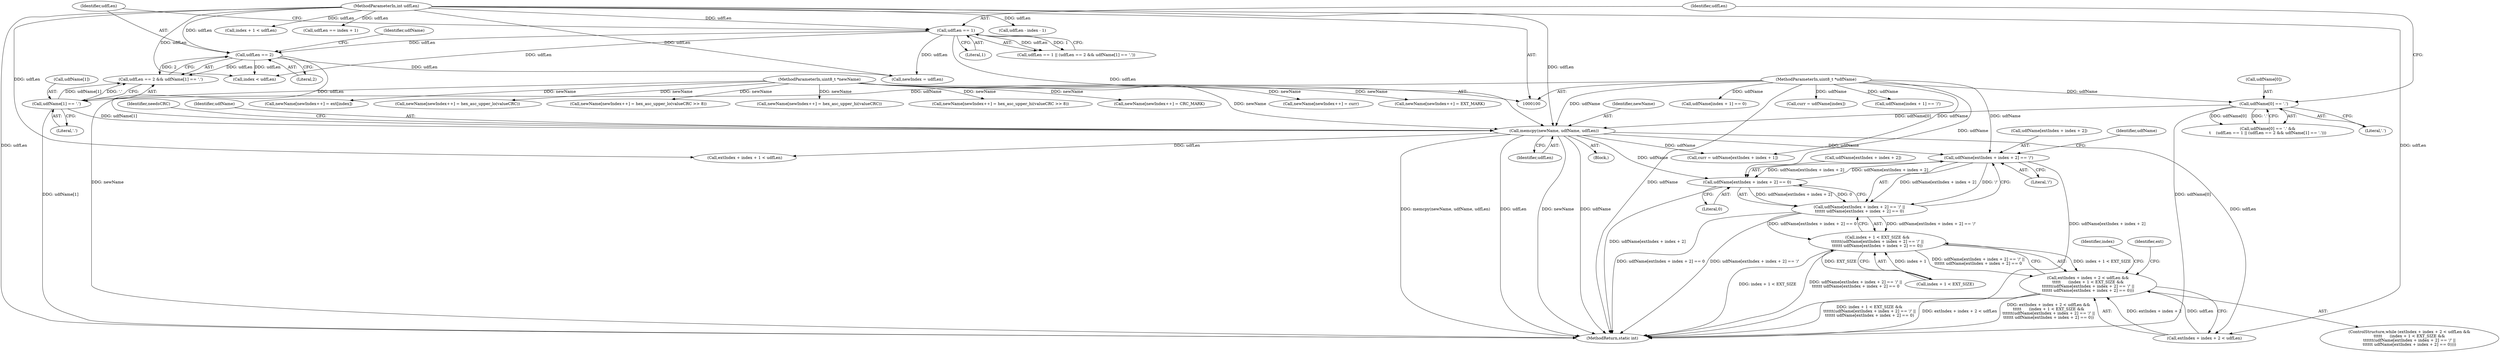 digraph "0_linux_0e5cc9a40ada6046e6bc3bdfcd0c0d7e4b706b14_4@pointer" {
"1000335" [label="(Call,udfName[extIndex + index + 2] == '/')"];
"1000158" [label="(Call,memcpy(newName, udfName, udfLen))"];
"1000101" [label="(MethodParameterIn,uint8_t *newName)"];
"1000146" [label="(Call,udfName[1] == '.')"];
"1000103" [label="(MethodParameterIn,uint8_t *udfName)"];
"1000133" [label="(Call,udfName[0] == '.')"];
"1000104" [label="(MethodParameterIn,int udfLen)"];
"1000139" [label="(Call,udfLen == 1)"];
"1000143" [label="(Call,udfLen == 2)"];
"1000344" [label="(Call,udfName[extIndex + index + 2] == 0)"];
"1000335" [label="(Call,udfName[extIndex + index + 2] == '/')"];
"1000334" [label="(Call,udfName[extIndex + index + 2] == '/' ||\n\t\t\t\t\t\t udfName[extIndex + index + 2] == 0)"];
"1000328" [label="(Call,index + 1 < EXT_SIZE &&\n\t\t\t\t\t\t(udfName[extIndex + index + 2] == '/' ||\n\t\t\t\t\t\t udfName[extIndex + index + 2] == 0))"];
"1000320" [label="(Call,extIndex + index + 2 < udfLen &&\n\t\t\t\t\t      (index + 1 < EXT_SIZE &&\n\t\t\t\t\t\t(udfName[extIndex + index + 2] == '/' ||\n\t\t\t\t\t\t udfName[extIndex + index + 2] == 0)))"];
"1000209" [label="(Call,udfName[index + 1] == 0)"];
"1000224" [label="(Call,udfLen - index - 1)"];
"1000133" [label="(Call,udfName[0] == '.')"];
"1000143" [label="(Call,udfLen == 2)"];
"1000255" [label="(Call,newName[newIndex++] = curr)"];
"1000161" [label="(Identifier,udfLen)"];
"1000336" [label="(Call,udfName[extIndex + index + 2])"];
"1000438" [label="(Call,newName[newIndex++] = EXT_MARK)"];
"1000137" [label="(Literal,'.')"];
"1000321" [label="(Call,extIndex + index + 2 < udfLen)"];
"1000285" [label="(Call,extIndex + index + 1 < udfLen)"];
"1000329" [label="(Call,index + 1 < EXT_SIZE)"];
"1000168" [label="(Call,index < udfLen)"];
"1000150" [label="(Literal,'.')"];
"1000141" [label="(Literal,1)"];
"1000134" [label="(Call,udfName[0])"];
"1000463" [label="(MethodReturn,static int)"];
"1000343" [label="(Literal,'/')"];
"1000295" [label="(Call,curr = udfName[extIndex + index + 1])"];
"1000155" [label="(Call,newIndex = udfLen)"];
"1000354" [label="(Identifier,index)"];
"1000174" [label="(Call,curr = udfName[index])"];
"1000159" [label="(Identifier,newName)"];
"1000335" [label="(Call,udfName[extIndex + index + 2] == '/')"];
"1000142" [label="(Call,udfLen == 2 && udfName[1] == '.')"];
"1000140" [label="(Identifier,udfLen)"];
"1000453" [label="(Call,newName[newIndex++] = ext[index])"];
"1000357" [label="(Identifier,ext)"];
"1000266" [label="(Identifier,needsCRC)"];
"1000344" [label="(Call,udfName[extIndex + index + 2] == 0)"];
"1000145" [label="(Literal,2)"];
"1000138" [label="(Call,udfLen == 1 || (udfLen == 2 && udfName[1] == '.'))"];
"1000144" [label="(Identifier,udfLen)"];
"1000345" [label="(Call,udfName[extIndex + index + 2])"];
"1000428" [label="(Call,newName[newIndex++] = hex_asc_upper_lo(valueCRC))"];
"1000328" [label="(Call,index + 1 < EXT_SIZE &&\n\t\t\t\t\t\t(udfName[extIndex + index + 2] == '/' ||\n\t\t\t\t\t\t udfName[extIndex + index + 2] == 0))"];
"1000103" [label="(MethodParameterIn,uint8_t *udfName)"];
"1000146" [label="(Call,udfName[1] == '.')"];
"1000101" [label="(MethodParameterIn,uint8_t *newName)"];
"1000139" [label="(Call,udfLen == 1)"];
"1000352" [label="(Literal,0)"];
"1000158" [label="(Call,memcpy(newName, udfName, udfLen))"];
"1000346" [label="(Identifier,udfName)"];
"1000196" [label="(Call,index + 1 < udfLen)"];
"1000148" [label="(Identifier,udfName)"];
"1000319" [label="(ControlStructure,while (extIndex + index + 2 < udfLen &&\n\t\t\t\t\t      (index + 1 < EXT_SIZE &&\n\t\t\t\t\t\t(udfName[extIndex + index + 2] == '/' ||\n\t\t\t\t\t\t udfName[extIndex + index + 2] == 0))))"];
"1000132" [label="(Call,udfName[0] == '.' &&\n\t    (udfLen == 1 || (udfLen == 2 && udfName[1] == '.')))"];
"1000412" [label="(Call,newName[newIndex++] = hex_asc_upper_lo(valueCRC >> 8))"];
"1000232" [label="(Call,udfLen == index + 1)"];
"1000421" [label="(Call,newName[newIndex++] = hex_asc_upper_hi(valueCRC))"];
"1000334" [label="(Call,udfName[extIndex + index + 2] == '/' ||\n\t\t\t\t\t\t udfName[extIndex + index + 2] == 0)"];
"1000160" [label="(Identifier,udfName)"];
"1000147" [label="(Call,udfName[1])"];
"1000202" [label="(Call,udfName[index + 1] == '/')"];
"1000104" [label="(MethodParameterIn,int udfLen)"];
"1000151" [label="(Block,)"];
"1000403" [label="(Call,newName[newIndex++] = hex_asc_upper_hi(valueCRC >> 8))"];
"1000391" [label="(Call,newName[newIndex++] = CRC_MARK)"];
"1000320" [label="(Call,extIndex + index + 2 < udfLen &&\n\t\t\t\t\t      (index + 1 < EXT_SIZE &&\n\t\t\t\t\t\t(udfName[extIndex + index + 2] == '/' ||\n\t\t\t\t\t\t udfName[extIndex + index + 2] == 0)))"];
"1000335" -> "1000334"  [label="AST: "];
"1000335" -> "1000343"  [label="CFG: "];
"1000336" -> "1000335"  [label="AST: "];
"1000343" -> "1000335"  [label="AST: "];
"1000346" -> "1000335"  [label="CFG: "];
"1000334" -> "1000335"  [label="CFG: "];
"1000335" -> "1000463"  [label="DDG: udfName[extIndex + index + 2]"];
"1000335" -> "1000334"  [label="DDG: udfName[extIndex + index + 2]"];
"1000335" -> "1000334"  [label="DDG: '/'"];
"1000158" -> "1000335"  [label="DDG: udfName"];
"1000344" -> "1000335"  [label="DDG: udfName[extIndex + index + 2]"];
"1000103" -> "1000335"  [label="DDG: udfName"];
"1000335" -> "1000344"  [label="DDG: udfName[extIndex + index + 2]"];
"1000158" -> "1000151"  [label="AST: "];
"1000158" -> "1000161"  [label="CFG: "];
"1000159" -> "1000158"  [label="AST: "];
"1000160" -> "1000158"  [label="AST: "];
"1000161" -> "1000158"  [label="AST: "];
"1000266" -> "1000158"  [label="CFG: "];
"1000158" -> "1000463"  [label="DDG: newName"];
"1000158" -> "1000463"  [label="DDG: udfName"];
"1000158" -> "1000463"  [label="DDG: memcpy(newName, udfName, udfLen)"];
"1000158" -> "1000463"  [label="DDG: udfLen"];
"1000101" -> "1000158"  [label="DDG: newName"];
"1000146" -> "1000158"  [label="DDG: udfName[1]"];
"1000133" -> "1000158"  [label="DDG: udfName[0]"];
"1000103" -> "1000158"  [label="DDG: udfName"];
"1000104" -> "1000158"  [label="DDG: udfLen"];
"1000139" -> "1000158"  [label="DDG: udfLen"];
"1000143" -> "1000158"  [label="DDG: udfLen"];
"1000158" -> "1000285"  [label="DDG: udfLen"];
"1000158" -> "1000295"  [label="DDG: udfName"];
"1000158" -> "1000321"  [label="DDG: udfLen"];
"1000158" -> "1000344"  [label="DDG: udfName"];
"1000101" -> "1000100"  [label="AST: "];
"1000101" -> "1000463"  [label="DDG: newName"];
"1000101" -> "1000255"  [label="DDG: newName"];
"1000101" -> "1000391"  [label="DDG: newName"];
"1000101" -> "1000403"  [label="DDG: newName"];
"1000101" -> "1000412"  [label="DDG: newName"];
"1000101" -> "1000421"  [label="DDG: newName"];
"1000101" -> "1000428"  [label="DDG: newName"];
"1000101" -> "1000438"  [label="DDG: newName"];
"1000101" -> "1000453"  [label="DDG: newName"];
"1000146" -> "1000142"  [label="AST: "];
"1000146" -> "1000150"  [label="CFG: "];
"1000147" -> "1000146"  [label="AST: "];
"1000150" -> "1000146"  [label="AST: "];
"1000142" -> "1000146"  [label="CFG: "];
"1000146" -> "1000463"  [label="DDG: udfName[1]"];
"1000146" -> "1000142"  [label="DDG: udfName[1]"];
"1000146" -> "1000142"  [label="DDG: '.'"];
"1000103" -> "1000146"  [label="DDG: udfName"];
"1000103" -> "1000100"  [label="AST: "];
"1000103" -> "1000463"  [label="DDG: udfName"];
"1000103" -> "1000133"  [label="DDG: udfName"];
"1000103" -> "1000174"  [label="DDG: udfName"];
"1000103" -> "1000202"  [label="DDG: udfName"];
"1000103" -> "1000209"  [label="DDG: udfName"];
"1000103" -> "1000295"  [label="DDG: udfName"];
"1000103" -> "1000344"  [label="DDG: udfName"];
"1000133" -> "1000132"  [label="AST: "];
"1000133" -> "1000137"  [label="CFG: "];
"1000134" -> "1000133"  [label="AST: "];
"1000137" -> "1000133"  [label="AST: "];
"1000140" -> "1000133"  [label="CFG: "];
"1000132" -> "1000133"  [label="CFG: "];
"1000133" -> "1000463"  [label="DDG: udfName[0]"];
"1000133" -> "1000132"  [label="DDG: udfName[0]"];
"1000133" -> "1000132"  [label="DDG: '.'"];
"1000104" -> "1000100"  [label="AST: "];
"1000104" -> "1000463"  [label="DDG: udfLen"];
"1000104" -> "1000139"  [label="DDG: udfLen"];
"1000104" -> "1000143"  [label="DDG: udfLen"];
"1000104" -> "1000155"  [label="DDG: udfLen"];
"1000104" -> "1000168"  [label="DDG: udfLen"];
"1000104" -> "1000196"  [label="DDG: udfLen"];
"1000104" -> "1000224"  [label="DDG: udfLen"];
"1000104" -> "1000232"  [label="DDG: udfLen"];
"1000104" -> "1000285"  [label="DDG: udfLen"];
"1000104" -> "1000321"  [label="DDG: udfLen"];
"1000139" -> "1000138"  [label="AST: "];
"1000139" -> "1000141"  [label="CFG: "];
"1000140" -> "1000139"  [label="AST: "];
"1000141" -> "1000139"  [label="AST: "];
"1000144" -> "1000139"  [label="CFG: "];
"1000138" -> "1000139"  [label="CFG: "];
"1000139" -> "1000138"  [label="DDG: udfLen"];
"1000139" -> "1000138"  [label="DDG: 1"];
"1000139" -> "1000143"  [label="DDG: udfLen"];
"1000139" -> "1000155"  [label="DDG: udfLen"];
"1000139" -> "1000168"  [label="DDG: udfLen"];
"1000143" -> "1000142"  [label="AST: "];
"1000143" -> "1000145"  [label="CFG: "];
"1000144" -> "1000143"  [label="AST: "];
"1000145" -> "1000143"  [label="AST: "];
"1000148" -> "1000143"  [label="CFG: "];
"1000142" -> "1000143"  [label="CFG: "];
"1000143" -> "1000142"  [label="DDG: udfLen"];
"1000143" -> "1000142"  [label="DDG: 2"];
"1000143" -> "1000155"  [label="DDG: udfLen"];
"1000143" -> "1000168"  [label="DDG: udfLen"];
"1000344" -> "1000334"  [label="AST: "];
"1000344" -> "1000352"  [label="CFG: "];
"1000345" -> "1000344"  [label="AST: "];
"1000352" -> "1000344"  [label="AST: "];
"1000334" -> "1000344"  [label="CFG: "];
"1000344" -> "1000463"  [label="DDG: udfName[extIndex + index + 2]"];
"1000344" -> "1000334"  [label="DDG: udfName[extIndex + index + 2]"];
"1000344" -> "1000334"  [label="DDG: 0"];
"1000334" -> "1000328"  [label="AST: "];
"1000328" -> "1000334"  [label="CFG: "];
"1000334" -> "1000463"  [label="DDG: udfName[extIndex + index + 2] == 0"];
"1000334" -> "1000463"  [label="DDG: udfName[extIndex + index + 2] == '/'"];
"1000334" -> "1000328"  [label="DDG: udfName[extIndex + index + 2] == '/'"];
"1000334" -> "1000328"  [label="DDG: udfName[extIndex + index + 2] == 0"];
"1000328" -> "1000320"  [label="AST: "];
"1000328" -> "1000329"  [label="CFG: "];
"1000329" -> "1000328"  [label="AST: "];
"1000320" -> "1000328"  [label="CFG: "];
"1000328" -> "1000463"  [label="DDG: udfName[extIndex + index + 2] == '/' ||\n\t\t\t\t\t\t udfName[extIndex + index + 2] == 0"];
"1000328" -> "1000463"  [label="DDG: index + 1 < EXT_SIZE"];
"1000328" -> "1000320"  [label="DDG: index + 1 < EXT_SIZE"];
"1000328" -> "1000320"  [label="DDG: udfName[extIndex + index + 2] == '/' ||\n\t\t\t\t\t\t udfName[extIndex + index + 2] == 0"];
"1000329" -> "1000328"  [label="DDG: index + 1"];
"1000329" -> "1000328"  [label="DDG: EXT_SIZE"];
"1000320" -> "1000319"  [label="AST: "];
"1000320" -> "1000321"  [label="CFG: "];
"1000321" -> "1000320"  [label="AST: "];
"1000354" -> "1000320"  [label="CFG: "];
"1000357" -> "1000320"  [label="CFG: "];
"1000320" -> "1000463"  [label="DDG: index + 1 < EXT_SIZE &&\n\t\t\t\t\t\t(udfName[extIndex + index + 2] == '/' ||\n\t\t\t\t\t\t udfName[extIndex + index + 2] == 0)"];
"1000320" -> "1000463"  [label="DDG: extIndex + index + 2 < udfLen"];
"1000320" -> "1000463"  [label="DDG: extIndex + index + 2 < udfLen &&\n\t\t\t\t\t      (index + 1 < EXT_SIZE &&\n\t\t\t\t\t\t(udfName[extIndex + index + 2] == '/' ||\n\t\t\t\t\t\t udfName[extIndex + index + 2] == 0))"];
"1000321" -> "1000320"  [label="DDG: extIndex + index + 2"];
"1000321" -> "1000320"  [label="DDG: udfLen"];
}
